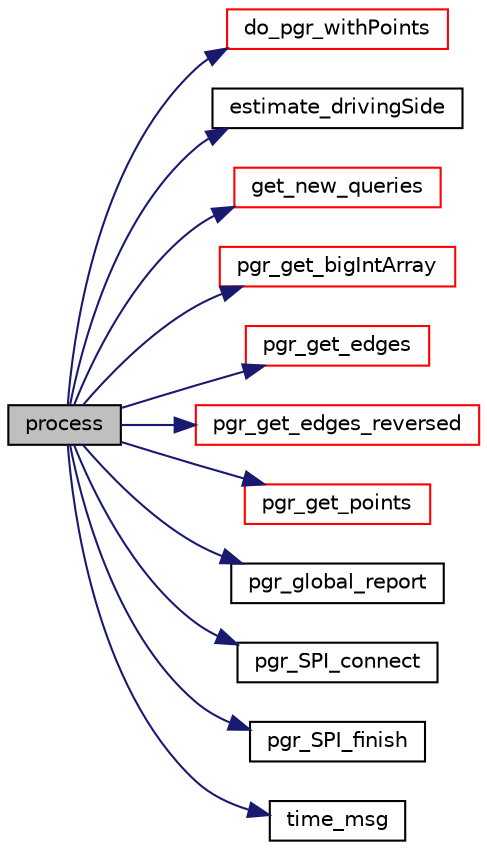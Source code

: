 digraph "process"
{
  edge [fontname="Helvetica",fontsize="10",labelfontname="Helvetica",labelfontsize="10"];
  node [fontname="Helvetica",fontsize="10",shape=record];
  rankdir="LR";
  Node2 [label="process",height=0.2,width=0.4,color="black", fillcolor="grey75", style="filled", fontcolor="black"];
  Node2 -> Node3 [color="midnightblue",fontsize="10",style="solid",fontname="Helvetica"];
  Node3 [label="do_pgr_withPoints",height=0.2,width=0.4,color="red", fillcolor="white", style="filled",URL="$withPoints__driver_8cpp.html#a417cd6b1822d7481568774e6683c5603"];
  Node2 -> Node29 [color="midnightblue",fontsize="10",style="solid",fontname="Helvetica"];
  Node29 [label="estimate_drivingSide",height=0.2,width=0.4,color="black", fillcolor="white", style="filled",URL="$get__new__queries_8cpp.html#af9fe4d67976c09145e7cf3ac5ef86c4d"];
  Node2 -> Node30 [color="midnightblue",fontsize="10",style="solid",fontname="Helvetica"];
  Node30 [label="get_new_queries",height=0.2,width=0.4,color="red", fillcolor="white", style="filled",URL="$get__new__queries_8cpp.html#abb3ebd1def182bad8e1785197af280d4"];
  Node2 -> Node31 [color="midnightblue",fontsize="10",style="solid",fontname="Helvetica"];
  Node31 [label="pgr_get_bigIntArray",height=0.2,width=0.4,color="red", fillcolor="white", style="filled",URL="$arrays__input_8c.html#a8b3b624e84ed449440408d11251384c1",tooltip="enforces the input array to be NOT empty "];
  Node2 -> Node34 [color="midnightblue",fontsize="10",style="solid",fontname="Helvetica"];
  Node34 [label="pgr_get_edges",height=0.2,width=0.4,color="red", fillcolor="white", style="filled",URL="$edges__input_8c.html#af663e291b6bdfe777789be38b6bfcf76",tooltip="basic edge_sql "];
  Node2 -> Node49 [color="midnightblue",fontsize="10",style="solid",fontname="Helvetica"];
  Node49 [label="pgr_get_edges_reversed",height=0.2,width=0.4,color="red", fillcolor="white", style="filled",URL="$edges__input_8c.html#a8b346503f2203a8bcda59fe43298ef9a"];
  Node2 -> Node50 [color="midnightblue",fontsize="10",style="solid",fontname="Helvetica"];
  Node50 [label="pgr_get_points",height=0.2,width=0.4,color="red", fillcolor="white", style="filled",URL="$points__input_8c.html#ac232d3ed3b477a88ecbb17992c083aa8",tooltip="pgr_get_points "];
  Node2 -> Node53 [color="midnightblue",fontsize="10",style="solid",fontname="Helvetica"];
  Node53 [label="pgr_global_report",height=0.2,width=0.4,color="black", fillcolor="white", style="filled",URL="$e__report_8c.html#aa7833fe4baf65aa901e1129575e7deb2",tooltip="notice & error "];
  Node2 -> Node54 [color="midnightblue",fontsize="10",style="solid",fontname="Helvetica"];
  Node54 [label="pgr_SPI_connect",height=0.2,width=0.4,color="black", fillcolor="white", style="filled",URL="$postgres__connection_8c.html#aef5deb780b1cf78c56b1794ab826ac64"];
  Node2 -> Node55 [color="midnightblue",fontsize="10",style="solid",fontname="Helvetica"];
  Node55 [label="pgr_SPI_finish",height=0.2,width=0.4,color="black", fillcolor="white", style="filled",URL="$postgres__connection_8c.html#ae36e7862564b5e72c25c9e26ae8e355f"];
  Node2 -> Node33 [color="midnightblue",fontsize="10",style="solid",fontname="Helvetica"];
  Node33 [label="time_msg",height=0.2,width=0.4,color="black", fillcolor="white", style="filled",URL="$time__msg_8c.html#a989d9723eb6d9be4cbf1214136286dbe"];
}
